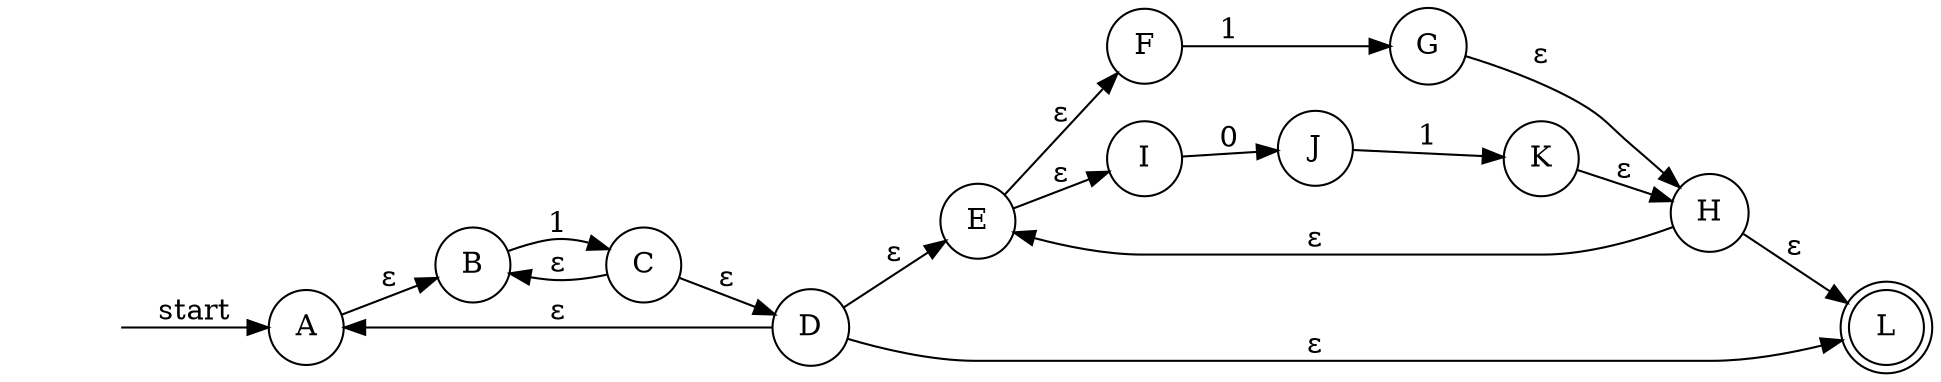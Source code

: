 digraph NFA_final {
  rankdir=LR;
  #A-K是状态，L是接收状态
  node [shape=circle]; A B C D E F G H I J K;
  node [shape=doublecircle]; L;

  start [shape=none, label=""];
  start -> A [label="start"];
  # 1* 默认构成
  A -> B [label="ε"];
  B -> C [label="1"];
  C -> B [label="ε"];
  C -> D [label="ε"];
  D -> A [label="ε"];
  # (0 | 01)*
  D -> E [label="ε"];
  # 右边分支上面
  E -> F [label="ε"];
  F -> G [label="1"];
  G -> H [label="ε"];
  # 右边分支下面
  E -> I [label="ε"];
  I -> J [label="0"];
  J -> K [label="1"];
  K -> H [label="ε"];

  #到结束
  H -> E [label="ε"];
  H -> L [label="ε"];
  D -> L [label="ε"];

}